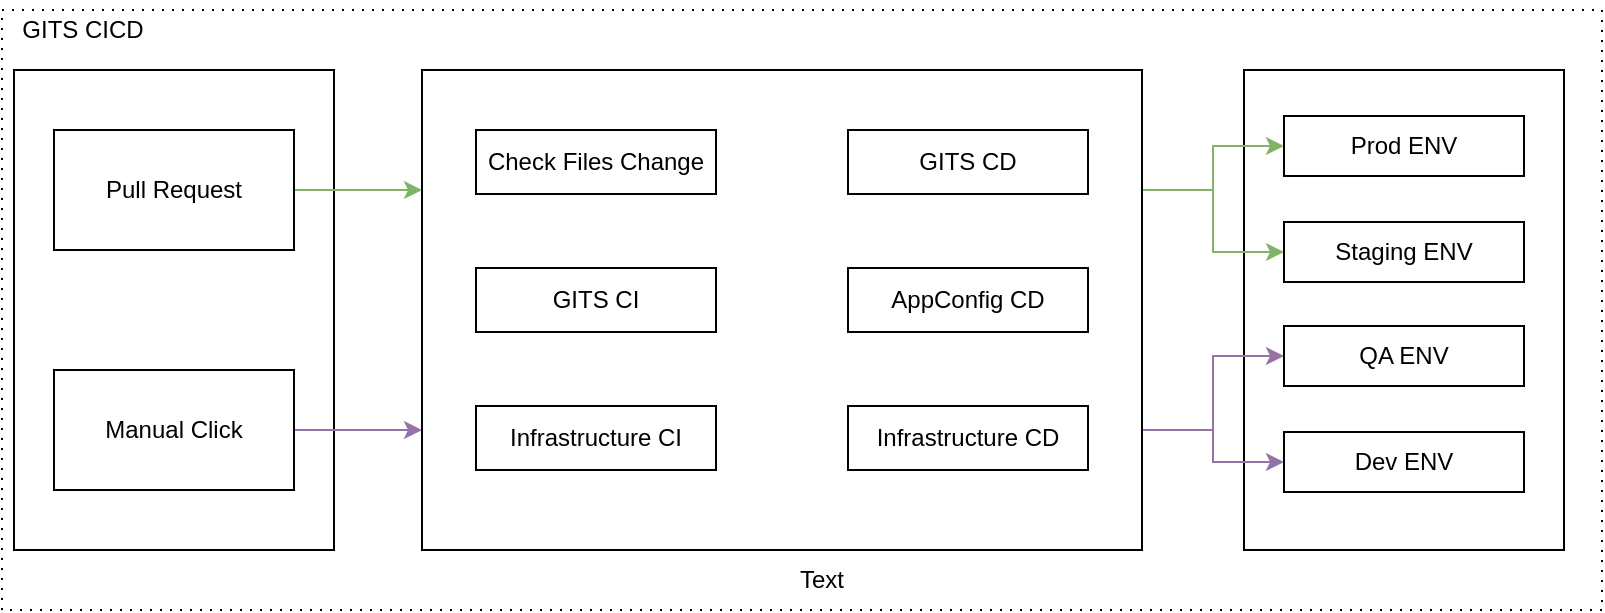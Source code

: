 <mxfile version="20.8.20" type="github">
  <diagram name="第 1 页" id="NNSasNFaefzjUW2hV5rl">
    <mxGraphModel dx="1434" dy="802" grid="1" gridSize="10" guides="1" tooltips="1" connect="1" arrows="1" fold="1" page="1" pageScale="1" pageWidth="850" pageHeight="1100" math="0" shadow="0">
      <root>
        <mxCell id="0" />
        <mxCell id="1" parent="0" />
        <mxCell id="Hbv2hejrG5S1lCIwx9di-1" value="" style="rounded=0;whiteSpace=wrap;html=1;fillColor=none;" vertex="1" parent="1">
          <mxGeometry x="16" y="160" width="160" height="240" as="geometry" />
        </mxCell>
        <mxCell id="Hbv2hejrG5S1lCIwx9di-18" style="edgeStyle=orthogonalEdgeStyle;rounded=0;orthogonalLoop=1;jettySize=auto;html=1;exitX=1;exitY=0.5;exitDx=0;exitDy=0;entryX=0;entryY=0.25;entryDx=0;entryDy=0;fillColor=#d5e8d4;strokeColor=#82b366;" edge="1" parent="1" source="Hbv2hejrG5S1lCIwx9di-2" target="Hbv2hejrG5S1lCIwx9di-5">
          <mxGeometry relative="1" as="geometry" />
        </mxCell>
        <mxCell id="Hbv2hejrG5S1lCIwx9di-2" value="Pull Request" style="rounded=0;whiteSpace=wrap;html=1;fillColor=none;" vertex="1" parent="1">
          <mxGeometry x="36" y="190" width="120" height="60" as="geometry" />
        </mxCell>
        <mxCell id="Hbv2hejrG5S1lCIwx9di-19" style="edgeStyle=orthogonalEdgeStyle;rounded=0;orthogonalLoop=1;jettySize=auto;html=1;exitX=1;exitY=0.5;exitDx=0;exitDy=0;entryX=0;entryY=0.75;entryDx=0;entryDy=0;fillColor=#e1d5e7;strokeColor=#9673a6;" edge="1" parent="1" source="Hbv2hejrG5S1lCIwx9di-3" target="Hbv2hejrG5S1lCIwx9di-5">
          <mxGeometry relative="1" as="geometry" />
        </mxCell>
        <mxCell id="Hbv2hejrG5S1lCIwx9di-3" value="Manual Click" style="rounded=0;whiteSpace=wrap;html=1;fillColor=none;" vertex="1" parent="1">
          <mxGeometry x="36" y="310" width="120" height="60" as="geometry" />
        </mxCell>
        <mxCell id="Hbv2hejrG5S1lCIwx9di-4" value="" style="rounded=0;whiteSpace=wrap;html=1;fillColor=none;" vertex="1" parent="1">
          <mxGeometry x="631" y="160" width="160" height="240" as="geometry" />
        </mxCell>
        <mxCell id="Hbv2hejrG5S1lCIwx9di-20" style="edgeStyle=orthogonalEdgeStyle;rounded=0;orthogonalLoop=1;jettySize=auto;html=1;exitX=1;exitY=0.25;exitDx=0;exitDy=0;entryX=0;entryY=0.5;entryDx=0;entryDy=0;fillColor=#d5e8d4;strokeColor=#82b366;" edge="1" parent="1" source="Hbv2hejrG5S1lCIwx9di-5" target="Hbv2hejrG5S1lCIwx9di-12">
          <mxGeometry relative="1" as="geometry" />
        </mxCell>
        <mxCell id="Hbv2hejrG5S1lCIwx9di-21" style="edgeStyle=orthogonalEdgeStyle;rounded=0;orthogonalLoop=1;jettySize=auto;html=1;exitX=1;exitY=0.25;exitDx=0;exitDy=0;entryX=0;entryY=0.5;entryDx=0;entryDy=0;fillColor=#d5e8d4;strokeColor=#82b366;" edge="1" parent="1" source="Hbv2hejrG5S1lCIwx9di-5" target="Hbv2hejrG5S1lCIwx9di-15">
          <mxGeometry relative="1" as="geometry" />
        </mxCell>
        <mxCell id="Hbv2hejrG5S1lCIwx9di-22" style="edgeStyle=orthogonalEdgeStyle;rounded=0;orthogonalLoop=1;jettySize=auto;html=1;exitX=1;exitY=0.75;exitDx=0;exitDy=0;entryX=0;entryY=0.5;entryDx=0;entryDy=0;fillColor=#e1d5e7;strokeColor=#9673a6;" edge="1" parent="1" source="Hbv2hejrG5S1lCIwx9di-5" target="Hbv2hejrG5S1lCIwx9di-16">
          <mxGeometry relative="1" as="geometry" />
        </mxCell>
        <mxCell id="Hbv2hejrG5S1lCIwx9di-23" style="edgeStyle=orthogonalEdgeStyle;rounded=0;orthogonalLoop=1;jettySize=auto;html=1;exitX=1;exitY=0.75;exitDx=0;exitDy=0;entryX=0;entryY=0.5;entryDx=0;entryDy=0;fillColor=#e1d5e7;strokeColor=#9673a6;" edge="1" parent="1" source="Hbv2hejrG5S1lCIwx9di-5" target="Hbv2hejrG5S1lCIwx9di-17">
          <mxGeometry relative="1" as="geometry" />
        </mxCell>
        <mxCell id="Hbv2hejrG5S1lCIwx9di-5" value="" style="rounded=0;whiteSpace=wrap;html=1;fillColor=none;" vertex="1" parent="1">
          <mxGeometry x="220" y="160" width="360" height="240" as="geometry" />
        </mxCell>
        <mxCell id="Hbv2hejrG5S1lCIwx9di-6" value="Check Files Change" style="rounded=0;whiteSpace=wrap;html=1;fillColor=none;" vertex="1" parent="1">
          <mxGeometry x="247" y="190" width="120" height="32" as="geometry" />
        </mxCell>
        <mxCell id="Hbv2hejrG5S1lCIwx9di-7" value="GITS CI" style="rounded=0;whiteSpace=wrap;html=1;fillColor=none;" vertex="1" parent="1">
          <mxGeometry x="247" y="259" width="120" height="32" as="geometry" />
        </mxCell>
        <mxCell id="Hbv2hejrG5S1lCIwx9di-8" value="Infrastructure CI" style="rounded=0;whiteSpace=wrap;html=1;fillColor=none;" vertex="1" parent="1">
          <mxGeometry x="247" y="328" width="120" height="32" as="geometry" />
        </mxCell>
        <mxCell id="Hbv2hejrG5S1lCIwx9di-9" value="Infrastructure CD" style="rounded=0;whiteSpace=wrap;html=1;fillColor=none;" vertex="1" parent="1">
          <mxGeometry x="433" y="328" width="120" height="32" as="geometry" />
        </mxCell>
        <mxCell id="Hbv2hejrG5S1lCIwx9di-10" value="AppConfig CD" style="rounded=0;whiteSpace=wrap;html=1;fillColor=none;" vertex="1" parent="1">
          <mxGeometry x="433" y="259" width="120" height="32" as="geometry" />
        </mxCell>
        <mxCell id="Hbv2hejrG5S1lCIwx9di-11" value="GITS CD" style="rounded=0;whiteSpace=wrap;html=1;fillColor=none;" vertex="1" parent="1">
          <mxGeometry x="433" y="190" width="120" height="32" as="geometry" />
        </mxCell>
        <mxCell id="Hbv2hejrG5S1lCIwx9di-12" value="Prod ENV" style="rounded=0;whiteSpace=wrap;html=1;fillColor=none;" vertex="1" parent="1">
          <mxGeometry x="651" y="183" width="120" height="30" as="geometry" />
        </mxCell>
        <mxCell id="Hbv2hejrG5S1lCIwx9di-15" value="Staging ENV" style="rounded=0;whiteSpace=wrap;html=1;fillColor=none;" vertex="1" parent="1">
          <mxGeometry x="651" y="236" width="120" height="30" as="geometry" />
        </mxCell>
        <mxCell id="Hbv2hejrG5S1lCIwx9di-16" value="QA ENV" style="rounded=0;whiteSpace=wrap;html=1;fillColor=none;" vertex="1" parent="1">
          <mxGeometry x="651" y="288" width="120" height="30" as="geometry" />
        </mxCell>
        <mxCell id="Hbv2hejrG5S1lCIwx9di-17" value="Dev ENV" style="rounded=0;whiteSpace=wrap;html=1;fillColor=none;" vertex="1" parent="1">
          <mxGeometry x="651" y="341" width="120" height="30" as="geometry" />
        </mxCell>
        <mxCell id="Hbv2hejrG5S1lCIwx9di-24" value="" style="rounded=0;whiteSpace=wrap;html=1;fillColor=none;dashed=1;dashPattern=1 4;" vertex="1" parent="1">
          <mxGeometry x="10" y="130" width="800" height="300" as="geometry" />
        </mxCell>
        <mxCell id="Hbv2hejrG5S1lCIwx9di-25" value="Text" style="text;html=1;strokeColor=none;fillColor=none;align=center;verticalAlign=middle;whiteSpace=wrap;rounded=0;" vertex="1" parent="1">
          <mxGeometry x="390" y="400" width="60" height="30" as="geometry" />
        </mxCell>
        <mxCell id="Hbv2hejrG5S1lCIwx9di-26" value="GITS CICD" style="text;html=1;align=center;verticalAlign=middle;resizable=0;points=[];autosize=1;strokeColor=none;fillColor=none;" vertex="1" parent="1">
          <mxGeometry x="10" y="125" width="80" height="30" as="geometry" />
        </mxCell>
      </root>
    </mxGraphModel>
  </diagram>
</mxfile>
